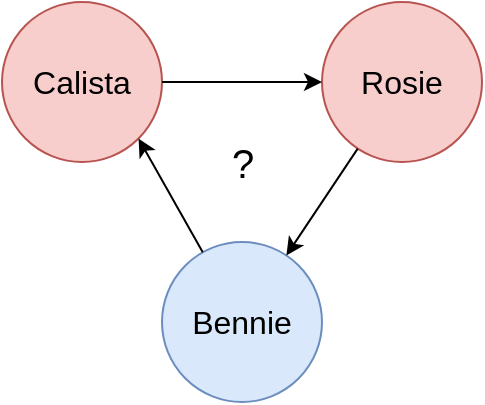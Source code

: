 <mxfile version="13.6.0" type="device"><diagram id="Ra3Fi83U9BzJdPZ0KHpK" name="Page-1"><mxGraphModel dx="1426" dy="722" grid="1" gridSize="10" guides="1" tooltips="1" connect="1" arrows="1" fold="1" page="1" pageScale="1" pageWidth="850" pageHeight="1100" math="0" shadow="0"><root><mxCell id="0"/><mxCell id="1" parent="0"/><mxCell id="MzCw8HFKhTwPTfBzXz1G-1" value="&lt;font style=&quot;font-size: 16px&quot;&gt;Calista&lt;/font&gt;" style="ellipse;whiteSpace=wrap;html=1;aspect=fixed;fillColor=#f8cecc;strokeColor=#b85450;" parent="1" vertex="1"><mxGeometry x="280" y="160" width="80" height="80" as="geometry"/></mxCell><mxCell id="MzCw8HFKhTwPTfBzXz1G-2" value="&lt;font style=&quot;font-size: 16px&quot;&gt;Rosie&lt;/font&gt;" style="ellipse;whiteSpace=wrap;html=1;aspect=fixed;fillColor=#f8cecc;strokeColor=#b85450;" parent="1" vertex="1"><mxGeometry x="440" y="160" width="80" height="80" as="geometry"/></mxCell><mxCell id="MzCw8HFKhTwPTfBzXz1G-3" value="&lt;font style=&quot;font-size: 16px&quot;&gt;Bennie&lt;/font&gt;" style="ellipse;whiteSpace=wrap;html=1;aspect=fixed;fillColor=#dae8fc;strokeColor=#6c8ebf;" parent="1" vertex="1"><mxGeometry x="360" y="280" width="80" height="80" as="geometry"/></mxCell><mxCell id="MzCw8HFKhTwPTfBzXz1G-6" value="" style="endArrow=none;html=1;exitX=1;exitY=1;exitDx=0;exitDy=0;startArrow=classic;startFill=1;endFill=0;" parent="1" source="MzCw8HFKhTwPTfBzXz1G-1" target="MzCw8HFKhTwPTfBzXz1G-3" edge="1"><mxGeometry width="50" height="50" relative="1" as="geometry"><mxPoint x="300" y="230" as="sourcePoint"/><mxPoint x="350" y="320" as="targetPoint"/></mxGeometry></mxCell><mxCell id="MzCw8HFKhTwPTfBzXz1G-8" value="" style="endArrow=classic;html=1;startArrow=none;startFill=0;endFill=1;" parent="1" source="MzCw8HFKhTwPTfBzXz1G-2" target="MzCw8HFKhTwPTfBzXz1G-3" edge="1"><mxGeometry width="50" height="50" relative="1" as="geometry"><mxPoint x="312.426" y="232.426" as="sourcePoint"/><mxPoint x="378.464" y="338.956" as="targetPoint"/></mxGeometry></mxCell><mxCell id="MzCw8HFKhTwPTfBzXz1G-9" value="" style="endArrow=classic;html=1;strokeWidth=1;exitX=1;exitY=0.5;exitDx=0;exitDy=0;endFill=1;startArrow=none;startFill=0;" parent="1" source="MzCw8HFKhTwPTfBzXz1G-1" edge="1"><mxGeometry width="50" height="50" relative="1" as="geometry"><mxPoint x="323" y="200" as="sourcePoint"/><mxPoint x="440" y="200" as="targetPoint"/></mxGeometry></mxCell><mxCell id="3BF-Dgkp-4JOyGrcbnSp-1" value="&lt;font style=&quot;vertical-align: inherit ; font-size: 20px&quot;&gt;&lt;font style=&quot;vertical-align: inherit ; font-size: 20px&quot;&gt;&lt;font style=&quot;vertical-align: inherit ; font-size: 20px&quot;&gt;&lt;font style=&quot;vertical-align: inherit ; font-size: 20px&quot;&gt;?&lt;/font&gt;&lt;/font&gt;&lt;/font&gt;&lt;/font&gt;" style="text;html=1;align=center;verticalAlign=middle;resizable=0;points=[];autosize=1;" parent="1" vertex="1"><mxGeometry x="385" y="230" width="30" height="20" as="geometry"/></mxCell></root></mxGraphModel></diagram></mxfile>